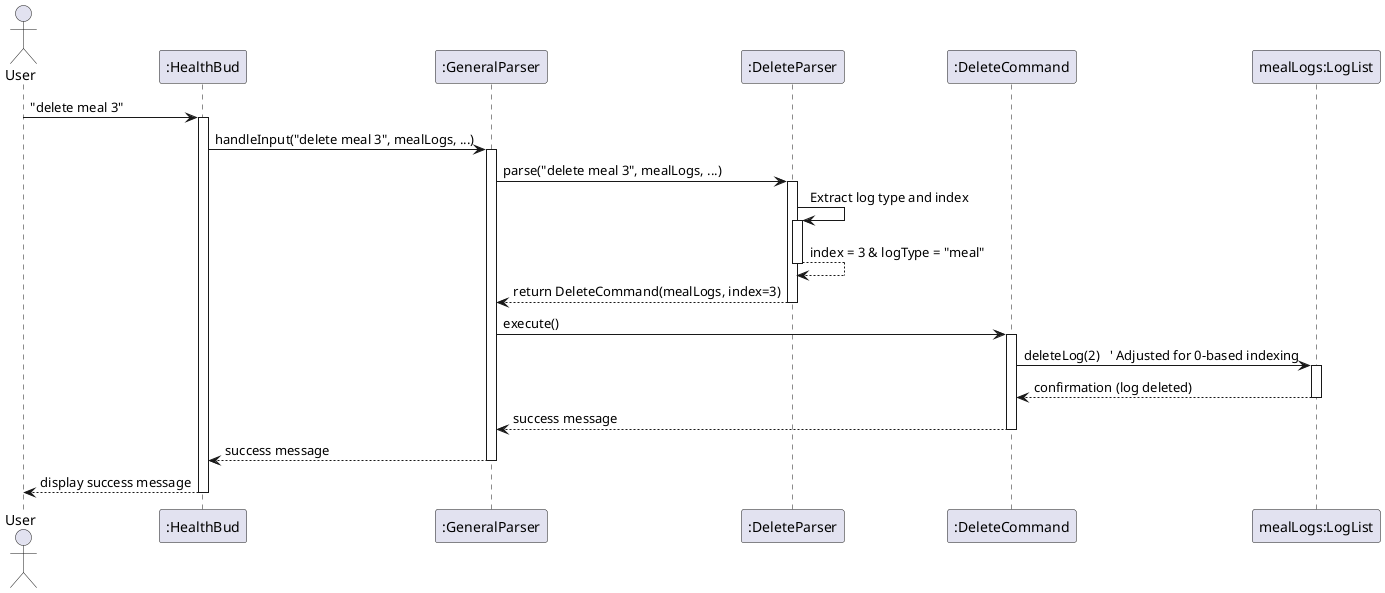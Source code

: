 @startuml
actor User
participant ":HealthBud" as HealthBud
participant ":GeneralParser" as GeneralParser
participant ":DeleteParser" as DeleteParser
participant ":DeleteCommand" as DeleteCommand
participant "mealLogs:LogList" as LogList

User -> HealthBud : "delete meal 3"
activate HealthBud

HealthBud -> GeneralParser : handleInput("delete meal 3", mealLogs, ...)
activate GeneralParser

GeneralParser -> DeleteParser : parse("delete meal 3", mealLogs, ...)
activate DeleteParser

DeleteParser -> DeleteParser : Extract log type and index
activate DeleteParser

DeleteParser --> DeleteParser : index = 3 & logType = "meal"
deactivate DeleteParser

DeleteParser --> GeneralParser : return DeleteCommand(mealLogs, index=3)
deactivate DeleteParser

GeneralParser -> DeleteCommand : execute()
activate DeleteCommand

DeleteCommand -> LogList : deleteLog(2)   ' Adjusted for 0-based indexing
activate LogList
LogList --> DeleteCommand : confirmation (log deleted)
deactivate LogList

DeleteCommand --> GeneralParser : success message
deactivate DeleteCommand

GeneralParser --> HealthBud : success message
deactivate GeneralParser

HealthBud --> User : display success message
deactivate HealthBud
@enduml